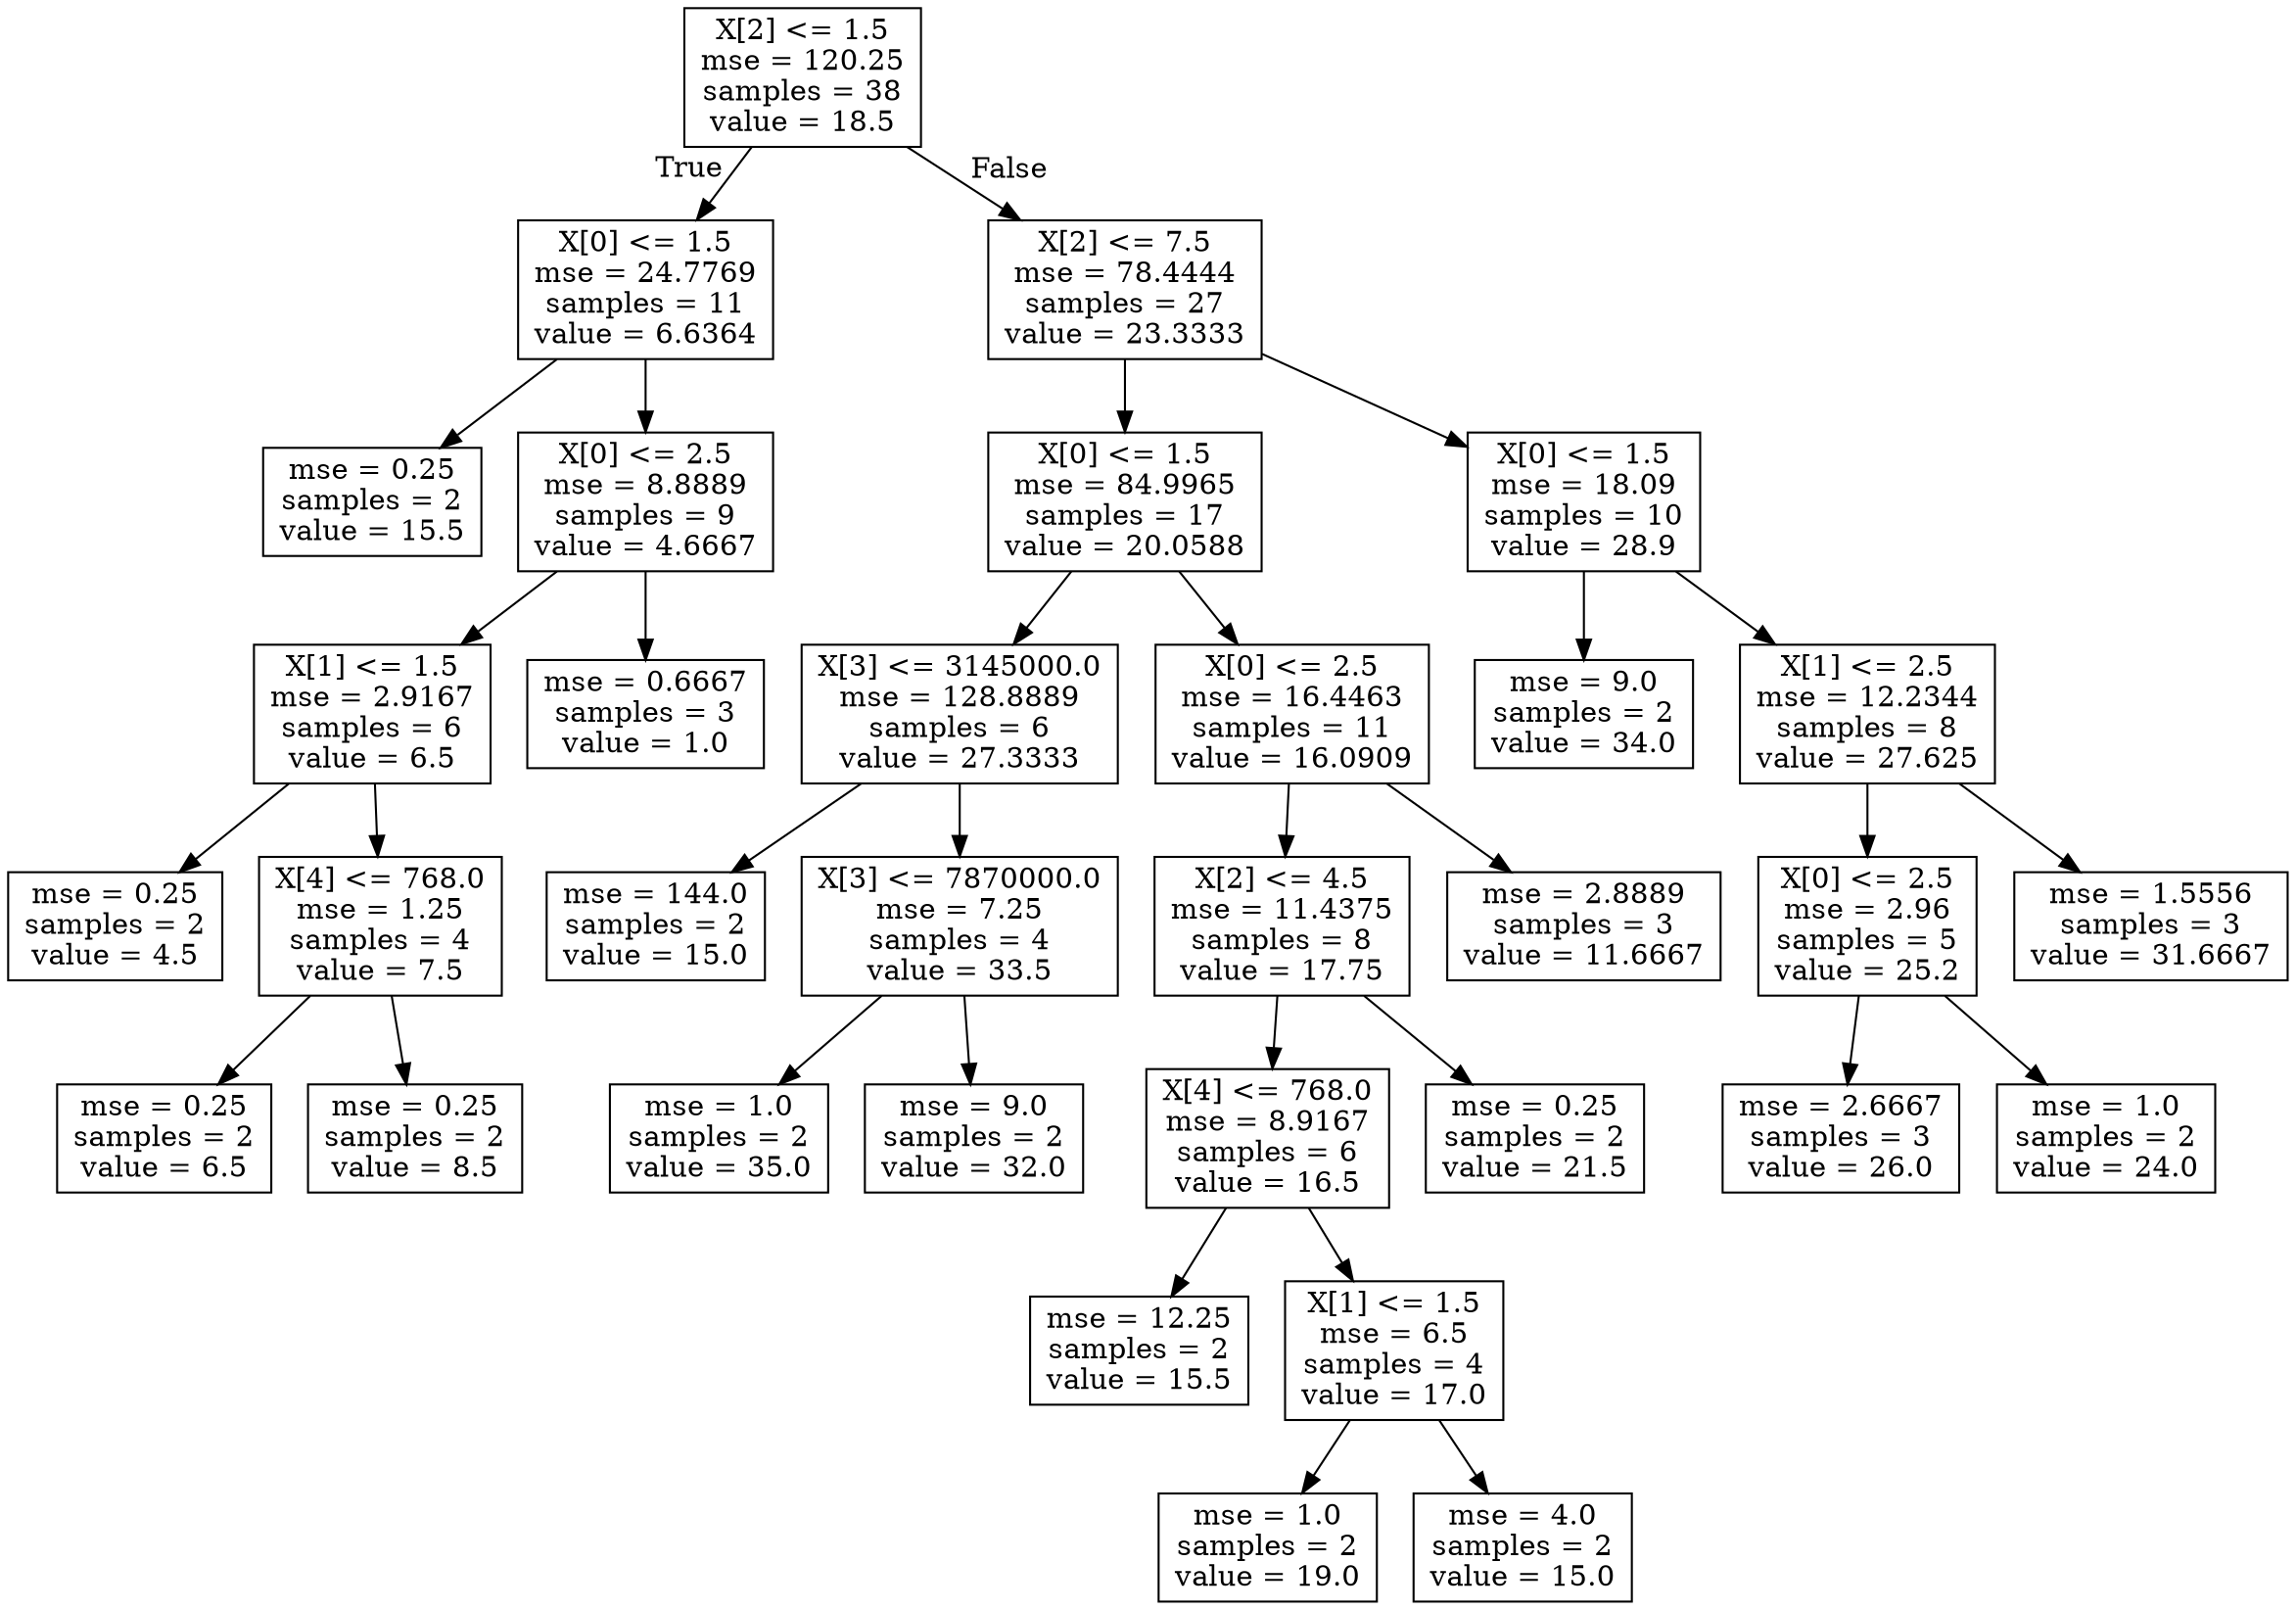 digraph Tree {
node [shape=box] ;
0 [label="X[2] <= 1.5\nmse = 120.25\nsamples = 38\nvalue = 18.5"] ;
1 [label="X[0] <= 1.5\nmse = 24.7769\nsamples = 11\nvalue = 6.6364"] ;
0 -> 1 [labeldistance=2.5, labelangle=45, headlabel="True"] ;
2 [label="mse = 0.25\nsamples = 2\nvalue = 15.5"] ;
1 -> 2 ;
3 [label="X[0] <= 2.5\nmse = 8.8889\nsamples = 9\nvalue = 4.6667"] ;
1 -> 3 ;
4 [label="X[1] <= 1.5\nmse = 2.9167\nsamples = 6\nvalue = 6.5"] ;
3 -> 4 ;
5 [label="mse = 0.25\nsamples = 2\nvalue = 4.5"] ;
4 -> 5 ;
6 [label="X[4] <= 768.0\nmse = 1.25\nsamples = 4\nvalue = 7.5"] ;
4 -> 6 ;
7 [label="mse = 0.25\nsamples = 2\nvalue = 6.5"] ;
6 -> 7 ;
8 [label="mse = 0.25\nsamples = 2\nvalue = 8.5"] ;
6 -> 8 ;
9 [label="mse = 0.6667\nsamples = 3\nvalue = 1.0"] ;
3 -> 9 ;
10 [label="X[2] <= 7.5\nmse = 78.4444\nsamples = 27\nvalue = 23.3333"] ;
0 -> 10 [labeldistance=2.5, labelangle=-45, headlabel="False"] ;
11 [label="X[0] <= 1.5\nmse = 84.9965\nsamples = 17\nvalue = 20.0588"] ;
10 -> 11 ;
12 [label="X[3] <= 3145000.0\nmse = 128.8889\nsamples = 6\nvalue = 27.3333"] ;
11 -> 12 ;
13 [label="mse = 144.0\nsamples = 2\nvalue = 15.0"] ;
12 -> 13 ;
14 [label="X[3] <= 7870000.0\nmse = 7.25\nsamples = 4\nvalue = 33.5"] ;
12 -> 14 ;
15 [label="mse = 1.0\nsamples = 2\nvalue = 35.0"] ;
14 -> 15 ;
16 [label="mse = 9.0\nsamples = 2\nvalue = 32.0"] ;
14 -> 16 ;
17 [label="X[0] <= 2.5\nmse = 16.4463\nsamples = 11\nvalue = 16.0909"] ;
11 -> 17 ;
18 [label="X[2] <= 4.5\nmse = 11.4375\nsamples = 8\nvalue = 17.75"] ;
17 -> 18 ;
19 [label="X[4] <= 768.0\nmse = 8.9167\nsamples = 6\nvalue = 16.5"] ;
18 -> 19 ;
20 [label="mse = 12.25\nsamples = 2\nvalue = 15.5"] ;
19 -> 20 ;
21 [label="X[1] <= 1.5\nmse = 6.5\nsamples = 4\nvalue = 17.0"] ;
19 -> 21 ;
22 [label="mse = 1.0\nsamples = 2\nvalue = 19.0"] ;
21 -> 22 ;
23 [label="mse = 4.0\nsamples = 2\nvalue = 15.0"] ;
21 -> 23 ;
24 [label="mse = 0.25\nsamples = 2\nvalue = 21.5"] ;
18 -> 24 ;
25 [label="mse = 2.8889\nsamples = 3\nvalue = 11.6667"] ;
17 -> 25 ;
26 [label="X[0] <= 1.5\nmse = 18.09\nsamples = 10\nvalue = 28.9"] ;
10 -> 26 ;
27 [label="mse = 9.0\nsamples = 2\nvalue = 34.0"] ;
26 -> 27 ;
28 [label="X[1] <= 2.5\nmse = 12.2344\nsamples = 8\nvalue = 27.625"] ;
26 -> 28 ;
29 [label="X[0] <= 2.5\nmse = 2.96\nsamples = 5\nvalue = 25.2"] ;
28 -> 29 ;
30 [label="mse = 2.6667\nsamples = 3\nvalue = 26.0"] ;
29 -> 30 ;
31 [label="mse = 1.0\nsamples = 2\nvalue = 24.0"] ;
29 -> 31 ;
32 [label="mse = 1.5556\nsamples = 3\nvalue = 31.6667"] ;
28 -> 32 ;
}
